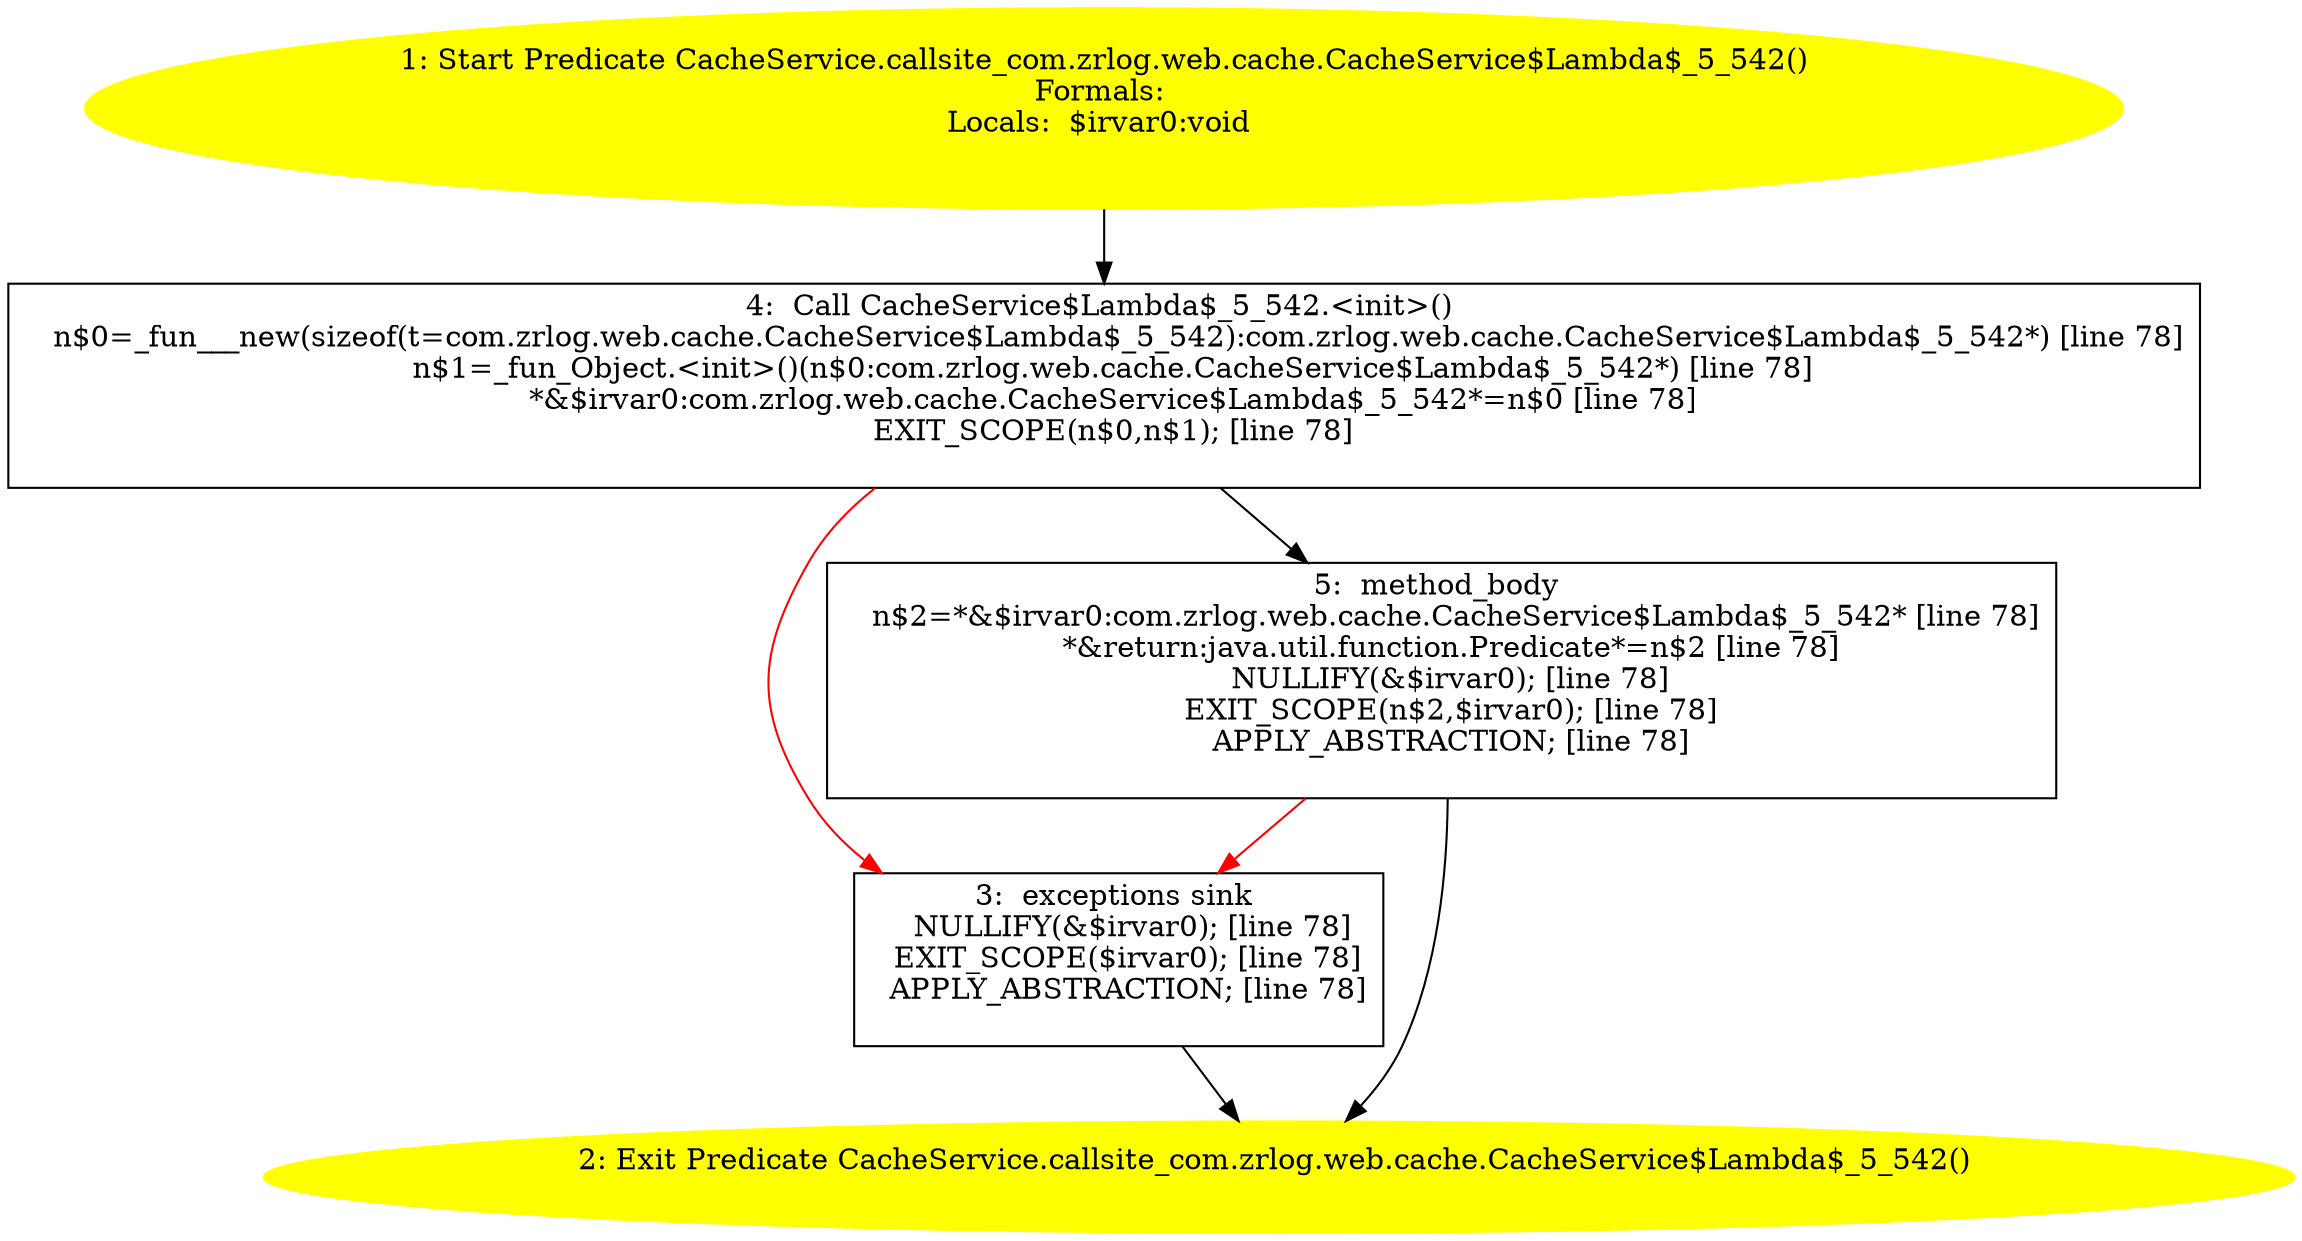 /* @generated */
digraph cfg {
"com.zrlog.web.cache.CacheService.callsite_com.zrlog.web.cache.CacheService$Lambda$_5_542():java.util.d6528e1775bd8539817afc49afbc79d6_1" [label="1: Start Predicate CacheService.callsite_com.zrlog.web.cache.CacheService$Lambda$_5_542()\nFormals: \nLocals:  $irvar0:void \n  " color=yellow style=filled]
	

	 "com.zrlog.web.cache.CacheService.callsite_com.zrlog.web.cache.CacheService$Lambda$_5_542():java.util.d6528e1775bd8539817afc49afbc79d6_1" -> "com.zrlog.web.cache.CacheService.callsite_com.zrlog.web.cache.CacheService$Lambda$_5_542():java.util.d6528e1775bd8539817afc49afbc79d6_4" ;
"com.zrlog.web.cache.CacheService.callsite_com.zrlog.web.cache.CacheService$Lambda$_5_542():java.util.d6528e1775bd8539817afc49afbc79d6_2" [label="2: Exit Predicate CacheService.callsite_com.zrlog.web.cache.CacheService$Lambda$_5_542() \n  " color=yellow style=filled]
	

"com.zrlog.web.cache.CacheService.callsite_com.zrlog.web.cache.CacheService$Lambda$_5_542():java.util.d6528e1775bd8539817afc49afbc79d6_3" [label="3:  exceptions sink \n   NULLIFY(&$irvar0); [line 78]\n  EXIT_SCOPE($irvar0); [line 78]\n  APPLY_ABSTRACTION; [line 78]\n " shape="box"]
	

	 "com.zrlog.web.cache.CacheService.callsite_com.zrlog.web.cache.CacheService$Lambda$_5_542():java.util.d6528e1775bd8539817afc49afbc79d6_3" -> "com.zrlog.web.cache.CacheService.callsite_com.zrlog.web.cache.CacheService$Lambda$_5_542():java.util.d6528e1775bd8539817afc49afbc79d6_2" ;
"com.zrlog.web.cache.CacheService.callsite_com.zrlog.web.cache.CacheService$Lambda$_5_542():java.util.d6528e1775bd8539817afc49afbc79d6_4" [label="4:  Call CacheService$Lambda$_5_542.<init>() \n   n$0=_fun___new(sizeof(t=com.zrlog.web.cache.CacheService$Lambda$_5_542):com.zrlog.web.cache.CacheService$Lambda$_5_542*) [line 78]\n  n$1=_fun_Object.<init>()(n$0:com.zrlog.web.cache.CacheService$Lambda$_5_542*) [line 78]\n  *&$irvar0:com.zrlog.web.cache.CacheService$Lambda$_5_542*=n$0 [line 78]\n  EXIT_SCOPE(n$0,n$1); [line 78]\n " shape="box"]
	

	 "com.zrlog.web.cache.CacheService.callsite_com.zrlog.web.cache.CacheService$Lambda$_5_542():java.util.d6528e1775bd8539817afc49afbc79d6_4" -> "com.zrlog.web.cache.CacheService.callsite_com.zrlog.web.cache.CacheService$Lambda$_5_542():java.util.d6528e1775bd8539817afc49afbc79d6_5" ;
	 "com.zrlog.web.cache.CacheService.callsite_com.zrlog.web.cache.CacheService$Lambda$_5_542():java.util.d6528e1775bd8539817afc49afbc79d6_4" -> "com.zrlog.web.cache.CacheService.callsite_com.zrlog.web.cache.CacheService$Lambda$_5_542():java.util.d6528e1775bd8539817afc49afbc79d6_3" [color="red" ];
"com.zrlog.web.cache.CacheService.callsite_com.zrlog.web.cache.CacheService$Lambda$_5_542():java.util.d6528e1775bd8539817afc49afbc79d6_5" [label="5:  method_body \n   n$2=*&$irvar0:com.zrlog.web.cache.CacheService$Lambda$_5_542* [line 78]\n  *&return:java.util.function.Predicate*=n$2 [line 78]\n  NULLIFY(&$irvar0); [line 78]\n  EXIT_SCOPE(n$2,$irvar0); [line 78]\n  APPLY_ABSTRACTION; [line 78]\n " shape="box"]
	

	 "com.zrlog.web.cache.CacheService.callsite_com.zrlog.web.cache.CacheService$Lambda$_5_542():java.util.d6528e1775bd8539817afc49afbc79d6_5" -> "com.zrlog.web.cache.CacheService.callsite_com.zrlog.web.cache.CacheService$Lambda$_5_542():java.util.d6528e1775bd8539817afc49afbc79d6_2" ;
	 "com.zrlog.web.cache.CacheService.callsite_com.zrlog.web.cache.CacheService$Lambda$_5_542():java.util.d6528e1775bd8539817afc49afbc79d6_5" -> "com.zrlog.web.cache.CacheService.callsite_com.zrlog.web.cache.CacheService$Lambda$_5_542():java.util.d6528e1775bd8539817afc49afbc79d6_3" [color="red" ];
}

